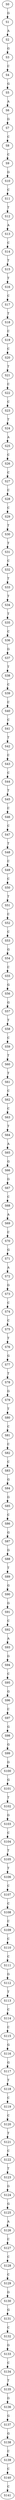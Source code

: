 strict digraph  {
	S0 -> S1 [ label = G ];
	S1 -> S2 [ label = A ];
	S2 -> S3 [ label = G ];
	S3 -> S4 [ label = C ];
	S4 -> S5 [ label = G ];
	S5 -> S6 [ label = A ];
	S6 -> S7 [ label = G ];
	S7 -> S8 [ label = C ];
	S8 -> S9 [ label = C ];
	S9 -> S10 [ label = G ];
	S10 -> S11 [ label = C ];
	S11 -> S12 [ label = T ];
	S12 -> S13 [ label = A ];
	S13 -> S14 [ label = C ];
	S14 -> S15 [ label = T ];
	S15 -> S16 [ label = T ];
	S16 -> S17 [ label = C ];
	S17 -> S18 [ label = T ];
	S18 -> S19 [ label = C ];
	S19 -> S20 [ label = C ];
	S20 -> S21 [ label = T ];
	S21 -> S22 [ label = C ];
	S22 -> S23 [ label = C ];
	S23 -> S24 [ label = T ];
	S24 -> S25 [ label = A ];
	S25 -> S26 [ label = C ];
	S26 -> S27 [ label = C ];
	S27 -> S28 [ label = C ];
	S28 -> S29 [ label = C ];
	S29 -> S30 [ label = T ];
	S30 -> S31 [ label = T ];
	S31 -> S32 [ label = C ];
	S32 -> S33 [ label = T ];
	S33 -> S34 [ label = T ];
	S34 -> S35 [ label = T ];
	S35 -> S36 [ label = C ];
	S36 -> S37 [ label = G ];
	S37 -> S38 [ label = T ];
	S38 -> S39 [ label = C ];
	S39 -> S40 [ label = C ];
	S40 -> S41 [ label = C ];
	S41 -> S42 [ label = T ];
	S42 -> S43 [ label = C ];
	S43 -> S44 [ label = C ];
	S44 -> S45 [ label = T ];
	S45 -> S46 [ label = C ];
	S46 -> S47 [ label = C ];
	S47 -> S48 [ label = T ];
	S48 -> S49 [ label = C ];
	S49 -> S50 [ label = C ];
	S50 -> S51 [ label = T ];
	S51 -> S52 [ label = C ];
	S52 -> S53 [ label = C ];
	S53 -> S54 [ label = G ];
	S54 -> S55 [ label = C ];
	S55 -> S56 [ label = G ];
	S56 -> S57 [ label = G ];
	S57 -> S58 [ label = T ];
	S58 -> S59 [ label = C ];
	S59 -> S60 [ label = T ];
	S60 -> S61 [ label = T ];
	S61 -> S62 [ label = C ];
	S62 -> S63 [ label = C ];
	S63 -> S64 [ label = T ];
	S64 -> S65 [ label = A ];
	S65 -> S66 [ label = G ];
	S66 -> S67 [ label = G ];
	S67 -> S68 [ label = C ];
	S68 -> S69 [ label = A ];
	S69 -> S70 [ label = C ];
	S70 -> S71 [ label = G ];
	S71 -> S72 [ label = A ];
	S72 -> S73 [ label = G ];
	S73 -> S74 [ label = C ];
	S74 -> S75 [ label = C ];
	S75 -> S76 [ label = T ];
	S76 -> S77 [ label = G ];
	S77 -> S78 [ label = T ];
	S78 -> S79 [ label = G ];
	S79 -> S80 [ label = T ];
	S80 -> S81 [ label = C ];
	S81 -> S82 [ label = C ];
	S82 -> S83 [ label = C ];
	S83 -> S84 [ label = G ];
	S84 -> S85 [ label = G ];
	S85 -> S86 [ label = C ];
	S86 -> S87 [ label = G ];
	S87 -> S88 [ label = G ];
	S88 -> S89 [ label = T ];
	S89 -> S90 [ label = G ];
	S90 -> S91 [ label = G ];
	S91 -> S92 [ label = C ];
	S92 -> S93 [ label = A ];
	S93 -> S94 [ label = G ];
	S94 -> S95 [ label = C ];
	S95 -> S96 [ label = G ];
	S96 -> S97 [ label = C ];
	S97 -> S98 [ label = G ];
	S98 -> S99 [ label = G ];
	S99 -> S100 [ label = G ];
	S100 -> S101 [ label = G ];
	S101 -> S102 [ label = T ];
	S102 -> S103 [ label = G ];
	S103 -> S104 [ label = C ];
	S104 -> S105 [ label = T ];
	S105 -> S106 [ label = T ];
	S106 -> S107 [ label = C ];
	S107 -> S108 [ label = C ];
	S108 -> S109 [ label = C ];
	S109 -> S110 [ label = C ];
	S110 -> S111 [ label = C ];
	S111 -> S112 [ label = G ];
	S112 -> S113 [ label = T ];
	S113 -> S114 [ label = C ];
	S114 -> S115 [ label = C ];
	S115 -> S116 [ label = G ];
	S116 -> S117 [ label = G ];
	S117 -> S118 [ label = T ];
	S118 -> S119 [ label = C ];
	S119 -> S120 [ label = C ];
	S120 -> S121 [ label = T ];
	S121 -> S122 [ label = C ];
	S122 -> S123 [ label = T ];
	S123 -> S124 [ label = G ];
	S124 -> S125 [ label = G ];
	S125 -> S126 [ label = A ];
	S126 -> S127 [ label = C ];
	S127 -> S128 [ label = C ];
	S128 -> S129 [ label = C ];
	S129 -> S130 [ label = G ];
	S130 -> S131 [ label = G ];
	S131 -> S132 [ label = C ];
	S132 -> S133 [ label = G ];
	S133 -> S134 [ label = C ];
	S134 -> S135 [ label = T ];
	S135 -> S136 [ label = G ];
	S136 -> S137 [ label = G ];
	S137 -> S138 [ label = G ];
	S138 -> S139 [ label = C ];
	S139 -> S140 [ label = C ];
	S140 -> S141 [ label = C ];
}
